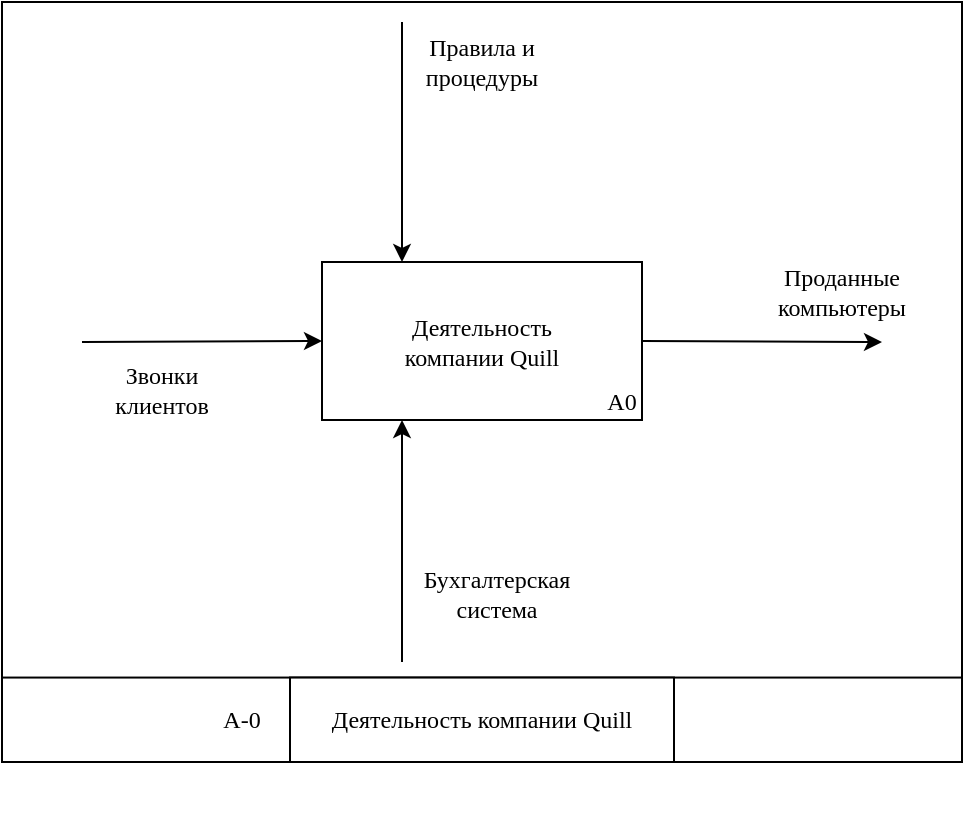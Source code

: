 <mxfile version="26.2.2">
  <diagram id="oO_IZ0t2E6CmBXCo8rvz" name="Страница — 2">
    <mxGraphModel dx="882" dy="624" grid="1" gridSize="10" guides="1" tooltips="1" connect="1" arrows="1" fold="1" page="1" pageScale="1" pageWidth="1169" pageHeight="827" math="0" shadow="0">
      <root>
        <mxCell id="0" />
        <mxCell id="1" parent="0" />
        <mxCell id="Qzw1V3uKrG7OXI7Km7dH-1" value="" style="group" vertex="1" connectable="0" parent="1">
          <mxGeometry x="160" y="190" width="480" height="380" as="geometry" />
        </mxCell>
        <mxCell id="BGqrehI-1ElVibS59VwT-1" value="" style="group;fontFamily=Times New Roman;" parent="Qzw1V3uKrG7OXI7Km7dH-1" vertex="1" connectable="0">
          <mxGeometry width="480" height="380" as="geometry" />
        </mxCell>
        <mxCell id="BGqrehI-1ElVibS59VwT-2" value="" style="rounded=0;whiteSpace=wrap;html=1;fontFamily=Times New Roman;" parent="BGqrehI-1ElVibS59VwT-1" vertex="1">
          <mxGeometry width="480.0" height="373.719" as="geometry" />
        </mxCell>
        <mxCell id="BGqrehI-1ElVibS59VwT-3" value="" style="rounded=0;whiteSpace=wrap;html=1;fontFamily=Times New Roman;" parent="BGqrehI-1ElVibS59VwT-1" vertex="1">
          <mxGeometry y="337.778" width="480" height="42.222" as="geometry" />
        </mxCell>
        <mxCell id="BGqrehI-1ElVibS59VwT-4" value="" style="rounded=0;whiteSpace=wrap;html=1;fontFamily=Times New Roman;" parent="BGqrehI-1ElVibS59VwT-1" vertex="1">
          <mxGeometry x="144" y="337.778" width="192" height="42.222" as="geometry" />
        </mxCell>
        <mxCell id="BGqrehI-1ElVibS59VwT-5" value="А-0" style="text;html=1;align=center;verticalAlign=middle;whiteSpace=wrap;rounded=0;fontFamily=Times New Roman;" parent="BGqrehI-1ElVibS59VwT-1" vertex="1">
          <mxGeometry x="48" y="311.783" width="144" height="94.215" as="geometry" />
        </mxCell>
        <mxCell id="6293XV8i1GzkaZjVp1qh-14" value="Бухгалтерская система" style="text;html=1;align=center;verticalAlign=middle;whiteSpace=wrap;rounded=0;fontFamily=Times New Roman;" parent="BGqrehI-1ElVibS59VwT-1" vertex="1">
          <mxGeometry x="200" y="274.444" width="95" height="42.222" as="geometry" />
        </mxCell>
        <mxCell id="BGqrehI-1ElVibS59VwT-6" value="&lt;span style=&quot;&quot;&gt;Деятельность компании Quill&lt;/span&gt;" style="text;html=1;align=center;verticalAlign=middle;whiteSpace=wrap;rounded=0;fontFamily=Times New Roman;" parent="BGqrehI-1ElVibS59VwT-1" vertex="1">
          <mxGeometry x="150" y="343.89" width="180" height="30" as="geometry" />
        </mxCell>
        <mxCell id="6293XV8i1GzkaZjVp1qh-6" value="" style="endArrow=classic;html=1;rounded=0;entryX=0.25;entryY=0;entryDx=0;entryDy=0;fontFamily=Times New Roman;" parent="Qzw1V3uKrG7OXI7Km7dH-1" target="6293XV8i1GzkaZjVp1qh-2" edge="1">
          <mxGeometry width="50" height="50" relative="1" as="geometry">
            <mxPoint x="200" y="10" as="sourcePoint" />
            <mxPoint x="330" y="-20" as="targetPoint" />
          </mxGeometry>
        </mxCell>
        <mxCell id="6293XV8i1GzkaZjVp1qh-8" value="" style="endArrow=classic;html=1;rounded=0;entryX=0.25;entryY=1;entryDx=0;entryDy=0;fontFamily=Times New Roman;" parent="Qzw1V3uKrG7OXI7Km7dH-1" target="6293XV8i1GzkaZjVp1qh-2" edge="1">
          <mxGeometry width="50" height="50" relative="1" as="geometry">
            <mxPoint x="200" y="330" as="sourcePoint" />
            <mxPoint x="310" y="200" as="targetPoint" />
          </mxGeometry>
        </mxCell>
        <mxCell id="6293XV8i1GzkaZjVp1qh-9" value="" style="endArrow=classic;html=1;rounded=0;entryX=0;entryY=0.5;entryDx=0;entryDy=0;fontFamily=Times New Roman;" parent="Qzw1V3uKrG7OXI7Km7dH-1" target="6293XV8i1GzkaZjVp1qh-2" edge="1">
          <mxGeometry width="50" height="50" relative="1" as="geometry">
            <mxPoint x="40" y="170" as="sourcePoint" />
            <mxPoint x="310" y="200" as="targetPoint" />
          </mxGeometry>
        </mxCell>
        <mxCell id="6293XV8i1GzkaZjVp1qh-10" value="" style="endArrow=classic;html=1;rounded=0;exitX=1;exitY=0.5;exitDx=0;exitDy=0;fontFamily=Times New Roman;" parent="Qzw1V3uKrG7OXI7Km7dH-1" source="6293XV8i1GzkaZjVp1qh-2" edge="1">
          <mxGeometry width="50" height="50" relative="1" as="geometry">
            <mxPoint x="260" y="250" as="sourcePoint" />
            <mxPoint x="440" y="170" as="targetPoint" />
          </mxGeometry>
        </mxCell>
        <mxCell id="6293XV8i1GzkaZjVp1qh-11" value="Звонки клиентов" style="text;html=1;align=center;verticalAlign=middle;whiteSpace=wrap;rounded=0;fontFamily=Times New Roman;" parent="Qzw1V3uKrG7OXI7Km7dH-1" vertex="1">
          <mxGeometry x="40" y="179" width="80" height="30" as="geometry" />
        </mxCell>
        <mxCell id="6293XV8i1GzkaZjVp1qh-12" value="&lt;font&gt;Проданные компьютеры&lt;/font&gt;" style="text;html=1;align=center;verticalAlign=middle;whiteSpace=wrap;rounded=0;fontFamily=Times New Roman;" parent="Qzw1V3uKrG7OXI7Km7dH-1" vertex="1">
          <mxGeometry x="360" y="130" width="120" height="30" as="geometry" />
        </mxCell>
        <mxCell id="6293XV8i1GzkaZjVp1qh-13" value="Правила и процедуры" style="text;html=1;align=center;verticalAlign=middle;whiteSpace=wrap;rounded=0;fontFamily=Times New Roman;" parent="Qzw1V3uKrG7OXI7Km7dH-1" vertex="1">
          <mxGeometry x="195" y="10" width="90" height="40" as="geometry" />
        </mxCell>
        <mxCell id="6293XV8i1GzkaZjVp1qh-2" value="" style="rounded=0;whiteSpace=wrap;html=1;fontFamily=Times New Roman;" parent="Qzw1V3uKrG7OXI7Km7dH-1" vertex="1">
          <mxGeometry x="160" y="130" width="160" height="79" as="geometry" />
        </mxCell>
        <mxCell id="6293XV8i1GzkaZjVp1qh-15" value="Деятельность компании Quill" style="text;html=1;align=center;verticalAlign=middle;whiteSpace=wrap;rounded=0;fontFamily=Times New Roman;" parent="Qzw1V3uKrG7OXI7Km7dH-1" vertex="1">
          <mxGeometry x="185" y="154.5" width="110" height="30" as="geometry" />
        </mxCell>
        <mxCell id="6293XV8i1GzkaZjVp1qh-16" value="А0" style="text;html=1;align=center;verticalAlign=middle;whiteSpace=wrap;rounded=0;fontFamily=Times New Roman;" parent="Qzw1V3uKrG7OXI7Km7dH-1" vertex="1">
          <mxGeometry x="280" y="184.5" width="60" height="30" as="geometry" />
        </mxCell>
      </root>
    </mxGraphModel>
  </diagram>
</mxfile>
